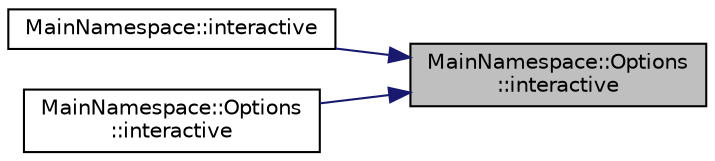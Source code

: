 digraph "MainNamespace::Options::interactive"
{
 // INTERACTIVE_SVG=YES
 // LATEX_PDF_SIZE
  edge [fontname="Helvetica",fontsize="10",labelfontname="Helvetica",labelfontsize="10"];
  node [fontname="Helvetica",fontsize="10",shape=record];
  rankdir="RL";
  Node1 [label="MainNamespace::Options\l::interactive",height=0.2,width=0.4,color="black", fillcolor="grey75", style="filled", fontcolor="black",tooltip=" "];
  Node1 -> Node2 [dir="back",color="midnightblue",fontsize="10",style="solid",fontname="Helvetica"];
  Node2 [label="MainNamespace::interactive",height=0.2,width=0.4,color="black", fillcolor="white", style="filled",URL="$namespace_main_namespace.html#a3dd89125e308a73748435e6a7c8d3db4",tooltip=" "];
  Node1 -> Node3 [dir="back",color="midnightblue",fontsize="10",style="solid",fontname="Helvetica"];
  Node3 [label="MainNamespace::Options\l::interactive",height=0.2,width=0.4,color="black", fillcolor="white", style="filled",URL="$struct_main_namespace_1_1_options.html#a4c0837bfa3f2550e9ab98ccdf63bf01d",tooltip=" "];
}

